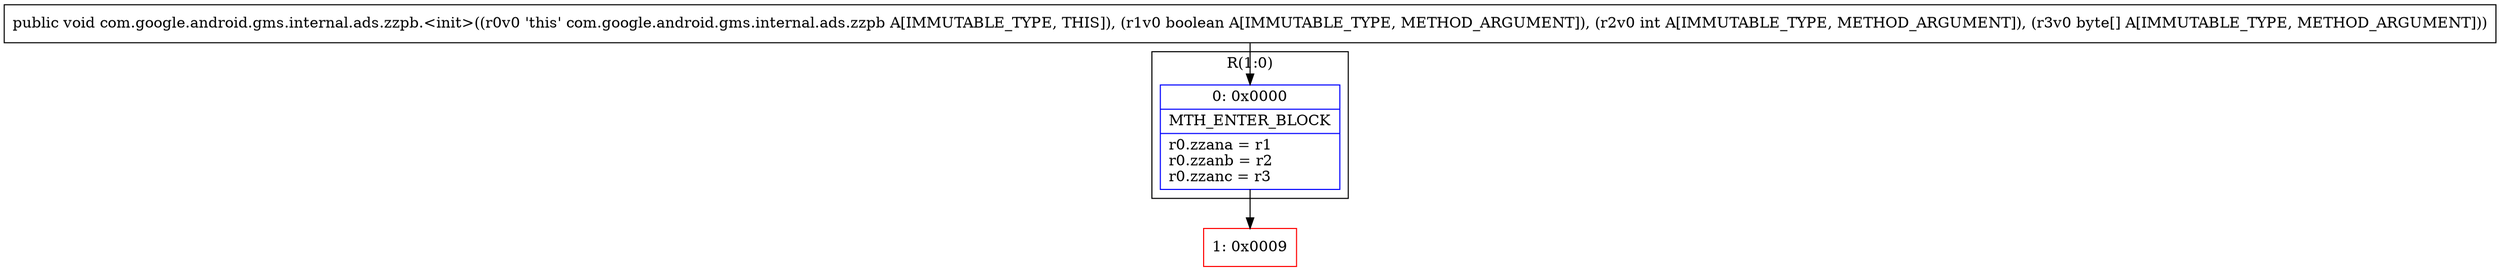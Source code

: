 digraph "CFG forcom.google.android.gms.internal.ads.zzpb.\<init\>(ZI[B)V" {
subgraph cluster_Region_1738762289 {
label = "R(1:0)";
node [shape=record,color=blue];
Node_0 [shape=record,label="{0\:\ 0x0000|MTH_ENTER_BLOCK\l|r0.zzana = r1\lr0.zzanb = r2\lr0.zzanc = r3\l}"];
}
Node_1 [shape=record,color=red,label="{1\:\ 0x0009}"];
MethodNode[shape=record,label="{public void com.google.android.gms.internal.ads.zzpb.\<init\>((r0v0 'this' com.google.android.gms.internal.ads.zzpb A[IMMUTABLE_TYPE, THIS]), (r1v0 boolean A[IMMUTABLE_TYPE, METHOD_ARGUMENT]), (r2v0 int A[IMMUTABLE_TYPE, METHOD_ARGUMENT]), (r3v0 byte[] A[IMMUTABLE_TYPE, METHOD_ARGUMENT])) }"];
MethodNode -> Node_0;
Node_0 -> Node_1;
}


